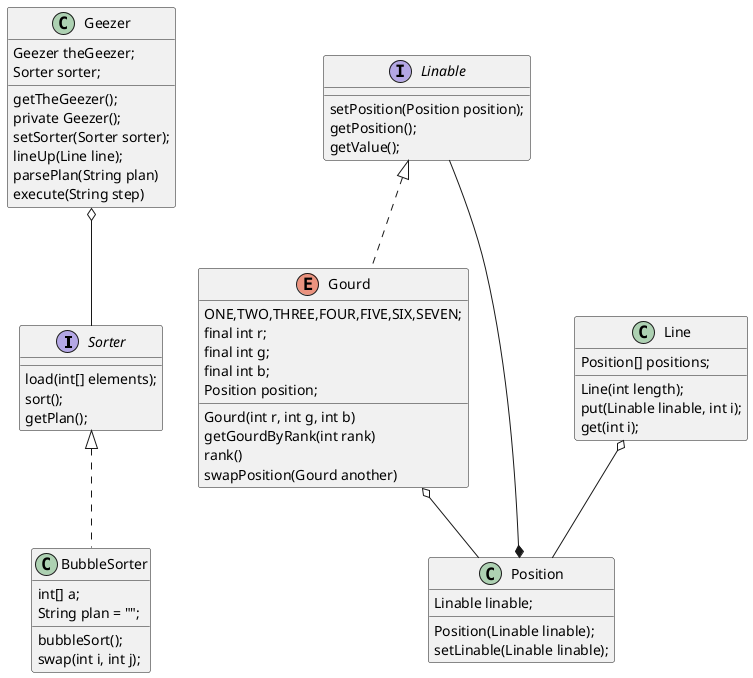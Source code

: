 @startuml
interface Sorter {

    load(int[] elements);
    sort();
    getPlan();
    
}
class BubbleSorter implements Sorter {
    int[] a;
    String plan = "";
    
    bubbleSort();
    swap(int i, int j);
}
interface Linable {
    setPosition(Position position);
    getPosition();
    getValue();
}
class Position {
    Linable linable;
    Position(Linable linable);
    setLinable(Linable linable);
}
class Line {
    Position[] positions;
    
    Line(int length);
    put(Linable linable, int i);
    get(int i);
}
Line o-- Position
enum Gourd implements Linable {

    ONE,TWO,THREE,FOUR,FIVE,SIX,SEVEN;
    final int r;
    final int g;
    final int b;
    Position position;

    Gourd(int r, int g, int b)
    getGourdByRank(int rank)
    rank()
    swapPosition(Gourd another)
}
Gourd o-- Position
Position *-- Linable
class Geezer {

    Geezer theGeezer;
    Sorter sorter;

    getTheGeezer();
    private Geezer();
    setSorter(Sorter sorter);
    lineUp(Line line);
    parsePlan(String plan)
    execute(String step)
}
Geezer o-- Sorter
@enduml